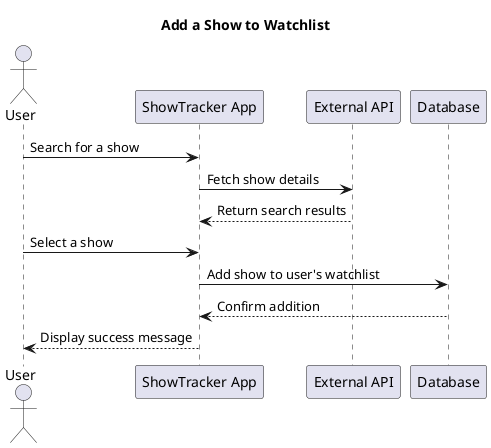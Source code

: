 @startuml
title Add a Show to Watchlist

actor User
participant "ShowTracker App" as App
participant "External API" as API
participant "Database" as DB

User -> App: Search for a show
App -> API: Fetch show details
API --> App: Return search results
User -> App: Select a show
App -> DB: Add show to user's watchlist
DB --> App: Confirm addition
App --> User: Display success message
@enduml